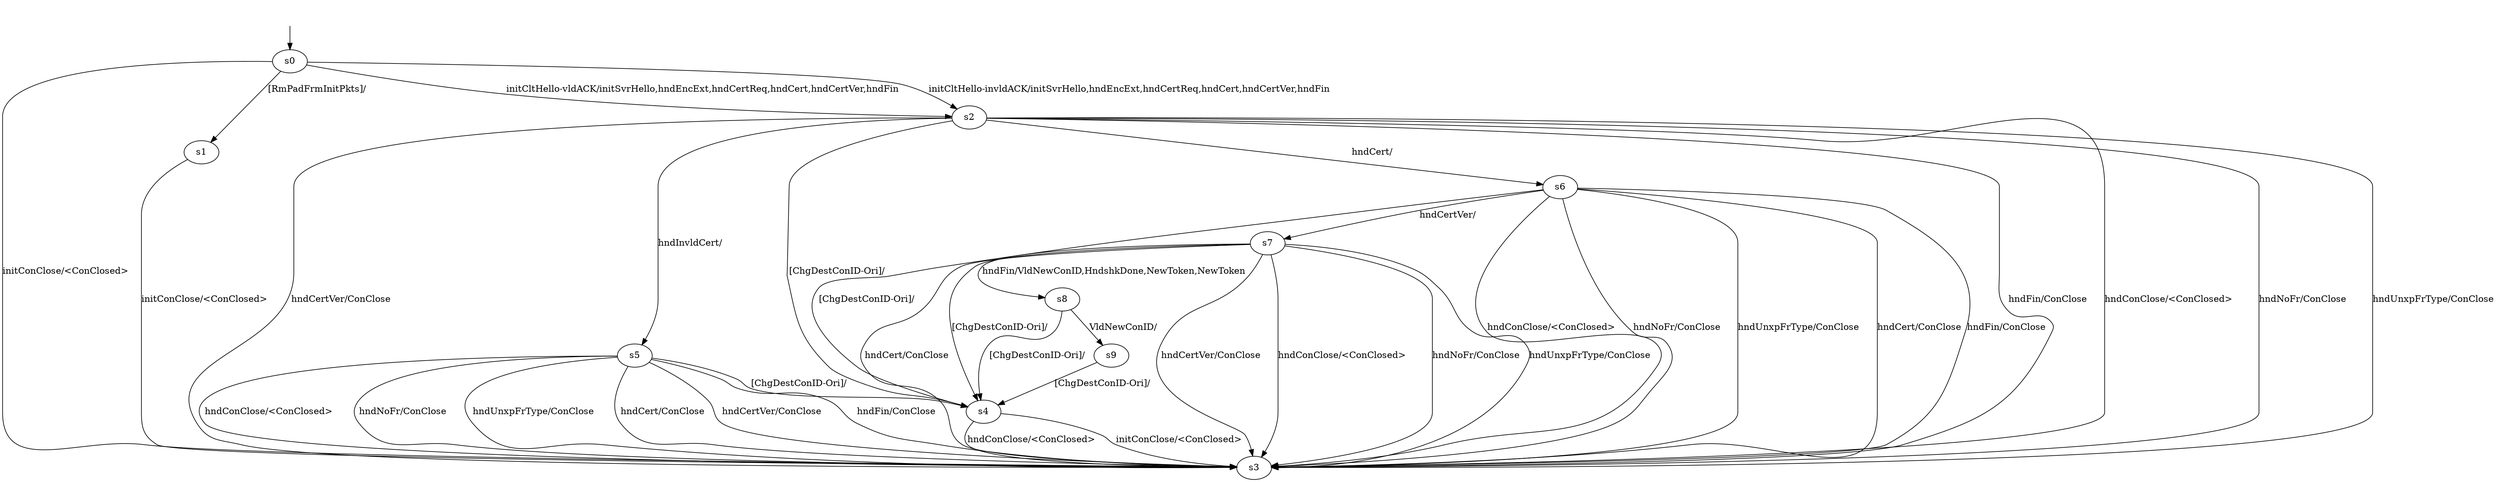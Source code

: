digraph "../results/ngtcp2Models/ngtcp2-BWCA-CS-0/learnedModel" {
s0 [label=s0];
s1 [label=s1];
s2 [label=s2];
s3 [label=s3];
s4 [label=s4];
s5 [label=s5];
s6 [label=s6];
s7 [label=s7];
s8 [label=s8];
s9 [label=s9];
s0 -> s3  [label="initConClose/<ConClosed> "];
s0 -> s2  [label="initCltHello-vldACK/initSvrHello,hndEncExt,hndCertReq,hndCert,hndCertVer,hndFin "];
s0 -> s2  [label="initCltHello-invldACK/initSvrHello,hndEncExt,hndCertReq,hndCert,hndCertVer,hndFin "];
s0 -> s1  [label="[RmPadFrmInitPkts]/ "];
s1 -> s3  [label="initConClose/<ConClosed> "];
s2 -> s3  [label="hndFin/ConClose "];
s2 -> s3  [label="hndConClose/<ConClosed> "];
s2 -> s3  [label="hndNoFr/ConClose "];
s2 -> s3  [label="hndUnxpFrType/ConClose "];
s2 -> s6  [label="hndCert/ "];
s2 -> s3  [label="hndCertVer/ConClose "];
s2 -> s5  [label="hndInvldCert/ "];
s2 -> s4  [label="[ChgDestConID-Ori]/ "];
s4 -> s3  [label="initConClose/<ConClosed> "];
s4 -> s3  [label="hndConClose/<ConClosed> "];
s5 -> s3  [label="hndFin/ConClose "];
s5 -> s3  [label="hndConClose/<ConClosed> "];
s5 -> s3  [label="hndNoFr/ConClose "];
s5 -> s3  [label="hndUnxpFrType/ConClose "];
s5 -> s3  [label="hndCert/ConClose "];
s5 -> s3  [label="hndCertVer/ConClose "];
s5 -> s4  [label="[ChgDestConID-Ori]/ "];
s6 -> s3  [label="hndFin/ConClose "];
s6 -> s3  [label="hndConClose/<ConClosed> "];
s6 -> s3  [label="hndNoFr/ConClose "];
s6 -> s3  [label="hndUnxpFrType/ConClose "];
s6 -> s3  [label="hndCert/ConClose "];
s6 -> s7  [label="hndCertVer/ "];
s6 -> s4  [label="[ChgDestConID-Ori]/ "];
s7 -> s8  [label="hndFin/VldNewConID,HndshkDone,NewToken,NewToken "];
s7 -> s3  [label="hndConClose/<ConClosed> "];
s7 -> s3  [label="hndNoFr/ConClose "];
s7 -> s3  [label="hndUnxpFrType/ConClose "];
s7 -> s3  [label="hndCert/ConClose "];
s7 -> s3  [label="hndCertVer/ConClose "];
s7 -> s4  [label="[ChgDestConID-Ori]/ "];
s8 -> s9  [label="VldNewConID/ "];
s8 -> s4  [label="[ChgDestConID-Ori]/ "];
s9 -> s4  [label="[ChgDestConID-Ori]/ "];
__start0 [label="", shape=none];
__start0 -> s0  [label=""];
}
